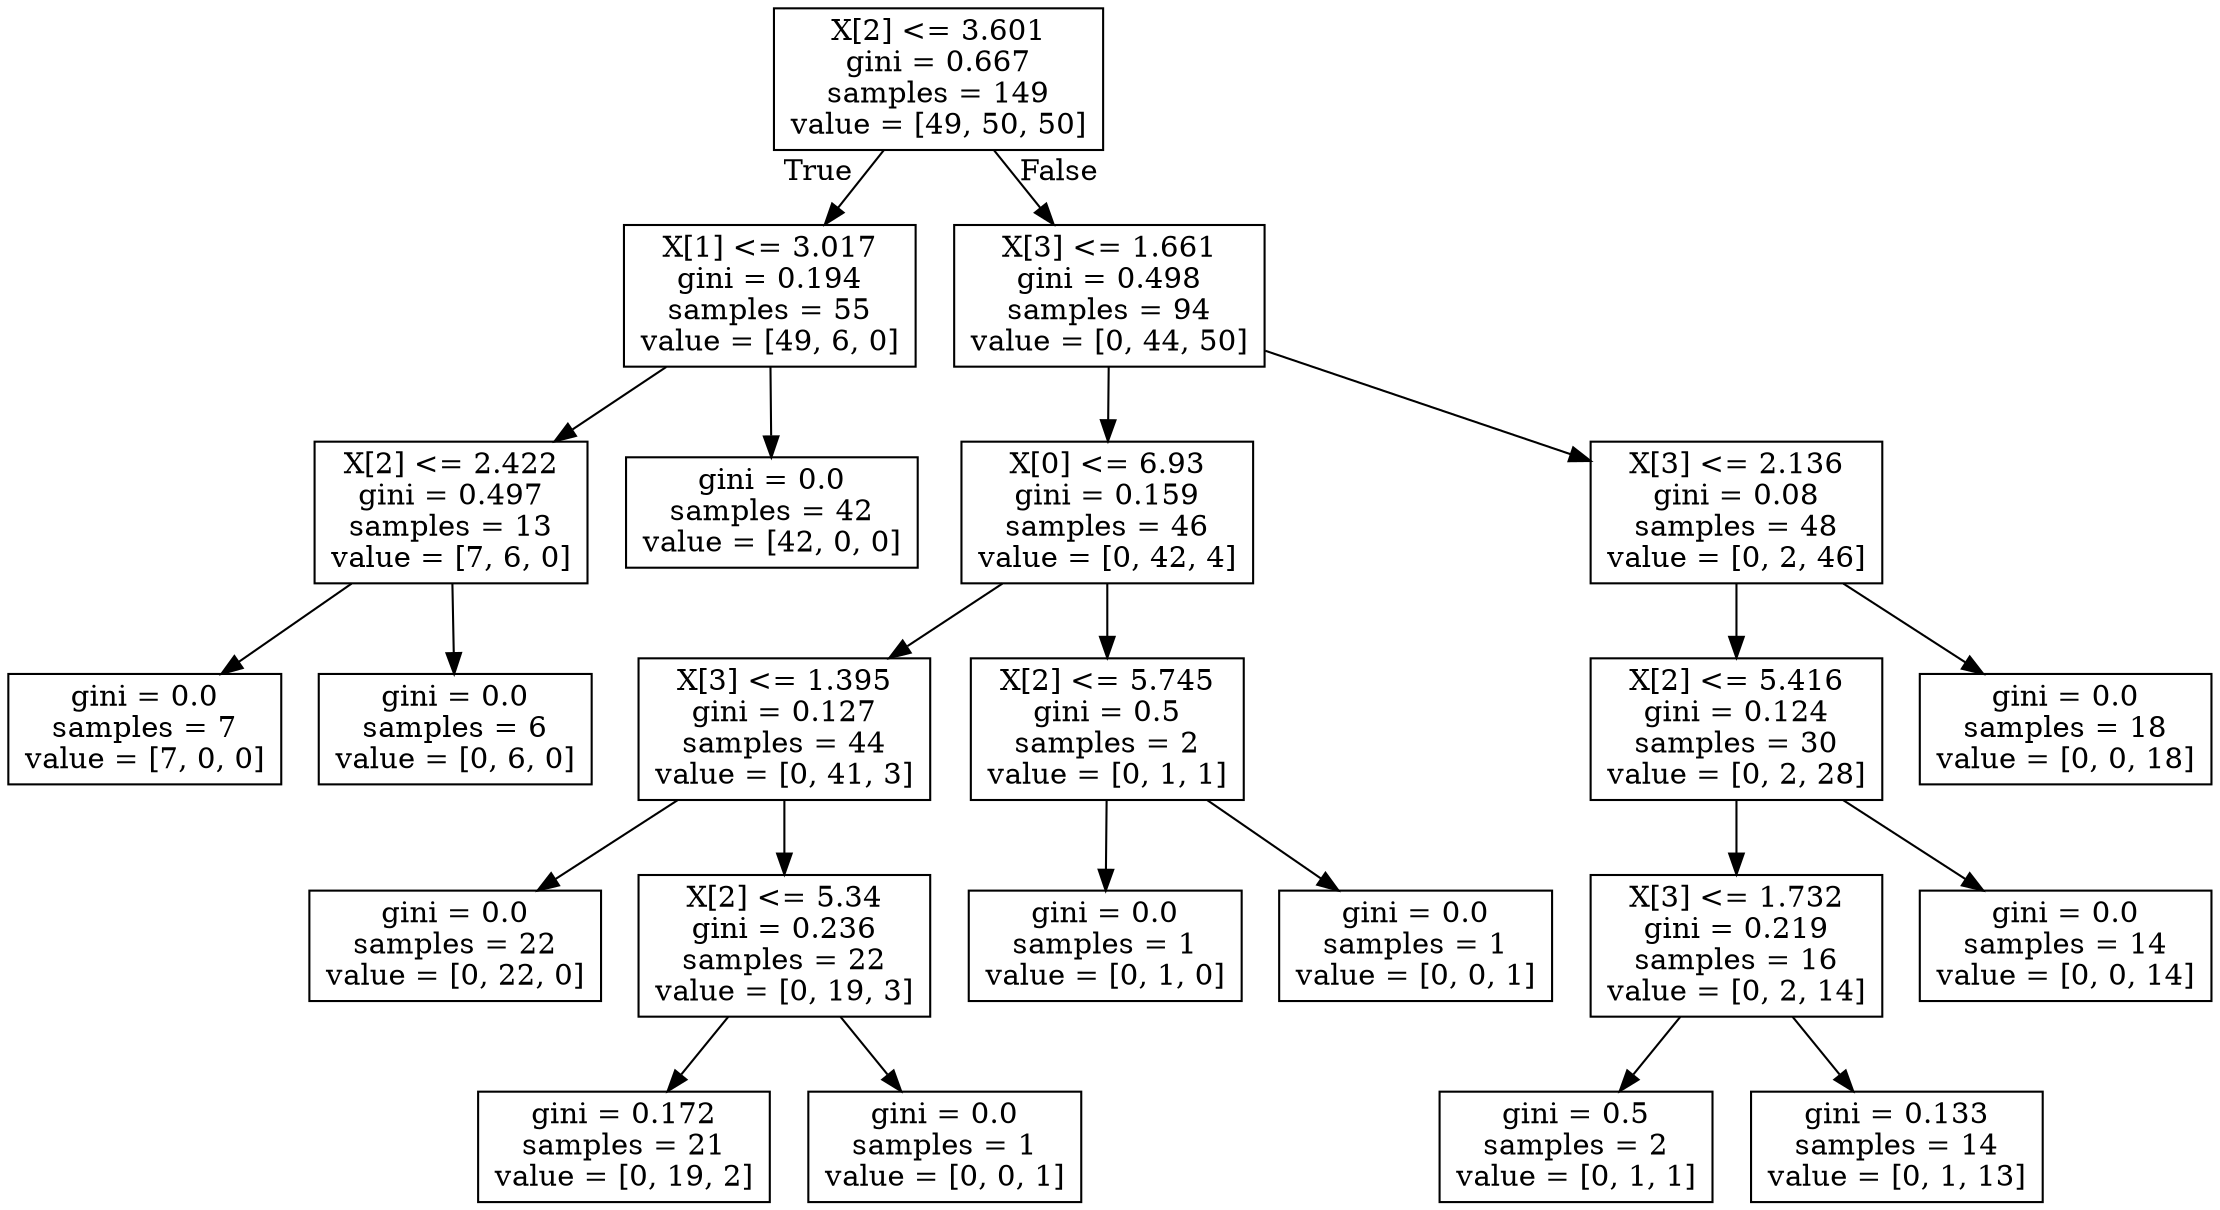 digraph Tree {
node [shape=box] ;
0 [label="X[2] <= 3.601\ngini = 0.667\nsamples = 149\nvalue = [49, 50, 50]"] ;
1 [label="X[1] <= 3.017\ngini = 0.194\nsamples = 55\nvalue = [49, 6, 0]"] ;
0 -> 1 [labeldistance=2.5, labelangle=45, headlabel="True"] ;
2 [label="X[2] <= 2.422\ngini = 0.497\nsamples = 13\nvalue = [7, 6, 0]"] ;
1 -> 2 ;
3 [label="gini = 0.0\nsamples = 7\nvalue = [7, 0, 0]"] ;
2 -> 3 ;
4 [label="gini = 0.0\nsamples = 6\nvalue = [0, 6, 0]"] ;
2 -> 4 ;
5 [label="gini = 0.0\nsamples = 42\nvalue = [42, 0, 0]"] ;
1 -> 5 ;
6 [label="X[3] <= 1.661\ngini = 0.498\nsamples = 94\nvalue = [0, 44, 50]"] ;
0 -> 6 [labeldistance=2.5, labelangle=-45, headlabel="False"] ;
7 [label="X[0] <= 6.93\ngini = 0.159\nsamples = 46\nvalue = [0, 42, 4]"] ;
6 -> 7 ;
8 [label="X[3] <= 1.395\ngini = 0.127\nsamples = 44\nvalue = [0, 41, 3]"] ;
7 -> 8 ;
9 [label="gini = 0.0\nsamples = 22\nvalue = [0, 22, 0]"] ;
8 -> 9 ;
10 [label="X[2] <= 5.34\ngini = 0.236\nsamples = 22\nvalue = [0, 19, 3]"] ;
8 -> 10 ;
11 [label="gini = 0.172\nsamples = 21\nvalue = [0, 19, 2]"] ;
10 -> 11 ;
12 [label="gini = 0.0\nsamples = 1\nvalue = [0, 0, 1]"] ;
10 -> 12 ;
13 [label="X[2] <= 5.745\ngini = 0.5\nsamples = 2\nvalue = [0, 1, 1]"] ;
7 -> 13 ;
14 [label="gini = 0.0\nsamples = 1\nvalue = [0, 1, 0]"] ;
13 -> 14 ;
15 [label="gini = 0.0\nsamples = 1\nvalue = [0, 0, 1]"] ;
13 -> 15 ;
16 [label="X[3] <= 2.136\ngini = 0.08\nsamples = 48\nvalue = [0, 2, 46]"] ;
6 -> 16 ;
17 [label="X[2] <= 5.416\ngini = 0.124\nsamples = 30\nvalue = [0, 2, 28]"] ;
16 -> 17 ;
18 [label="X[3] <= 1.732\ngini = 0.219\nsamples = 16\nvalue = [0, 2, 14]"] ;
17 -> 18 ;
19 [label="gini = 0.5\nsamples = 2\nvalue = [0, 1, 1]"] ;
18 -> 19 ;
20 [label="gini = 0.133\nsamples = 14\nvalue = [0, 1, 13]"] ;
18 -> 20 ;
21 [label="gini = 0.0\nsamples = 14\nvalue = [0, 0, 14]"] ;
17 -> 21 ;
22 [label="gini = 0.0\nsamples = 18\nvalue = [0, 0, 18]"] ;
16 -> 22 ;
}
